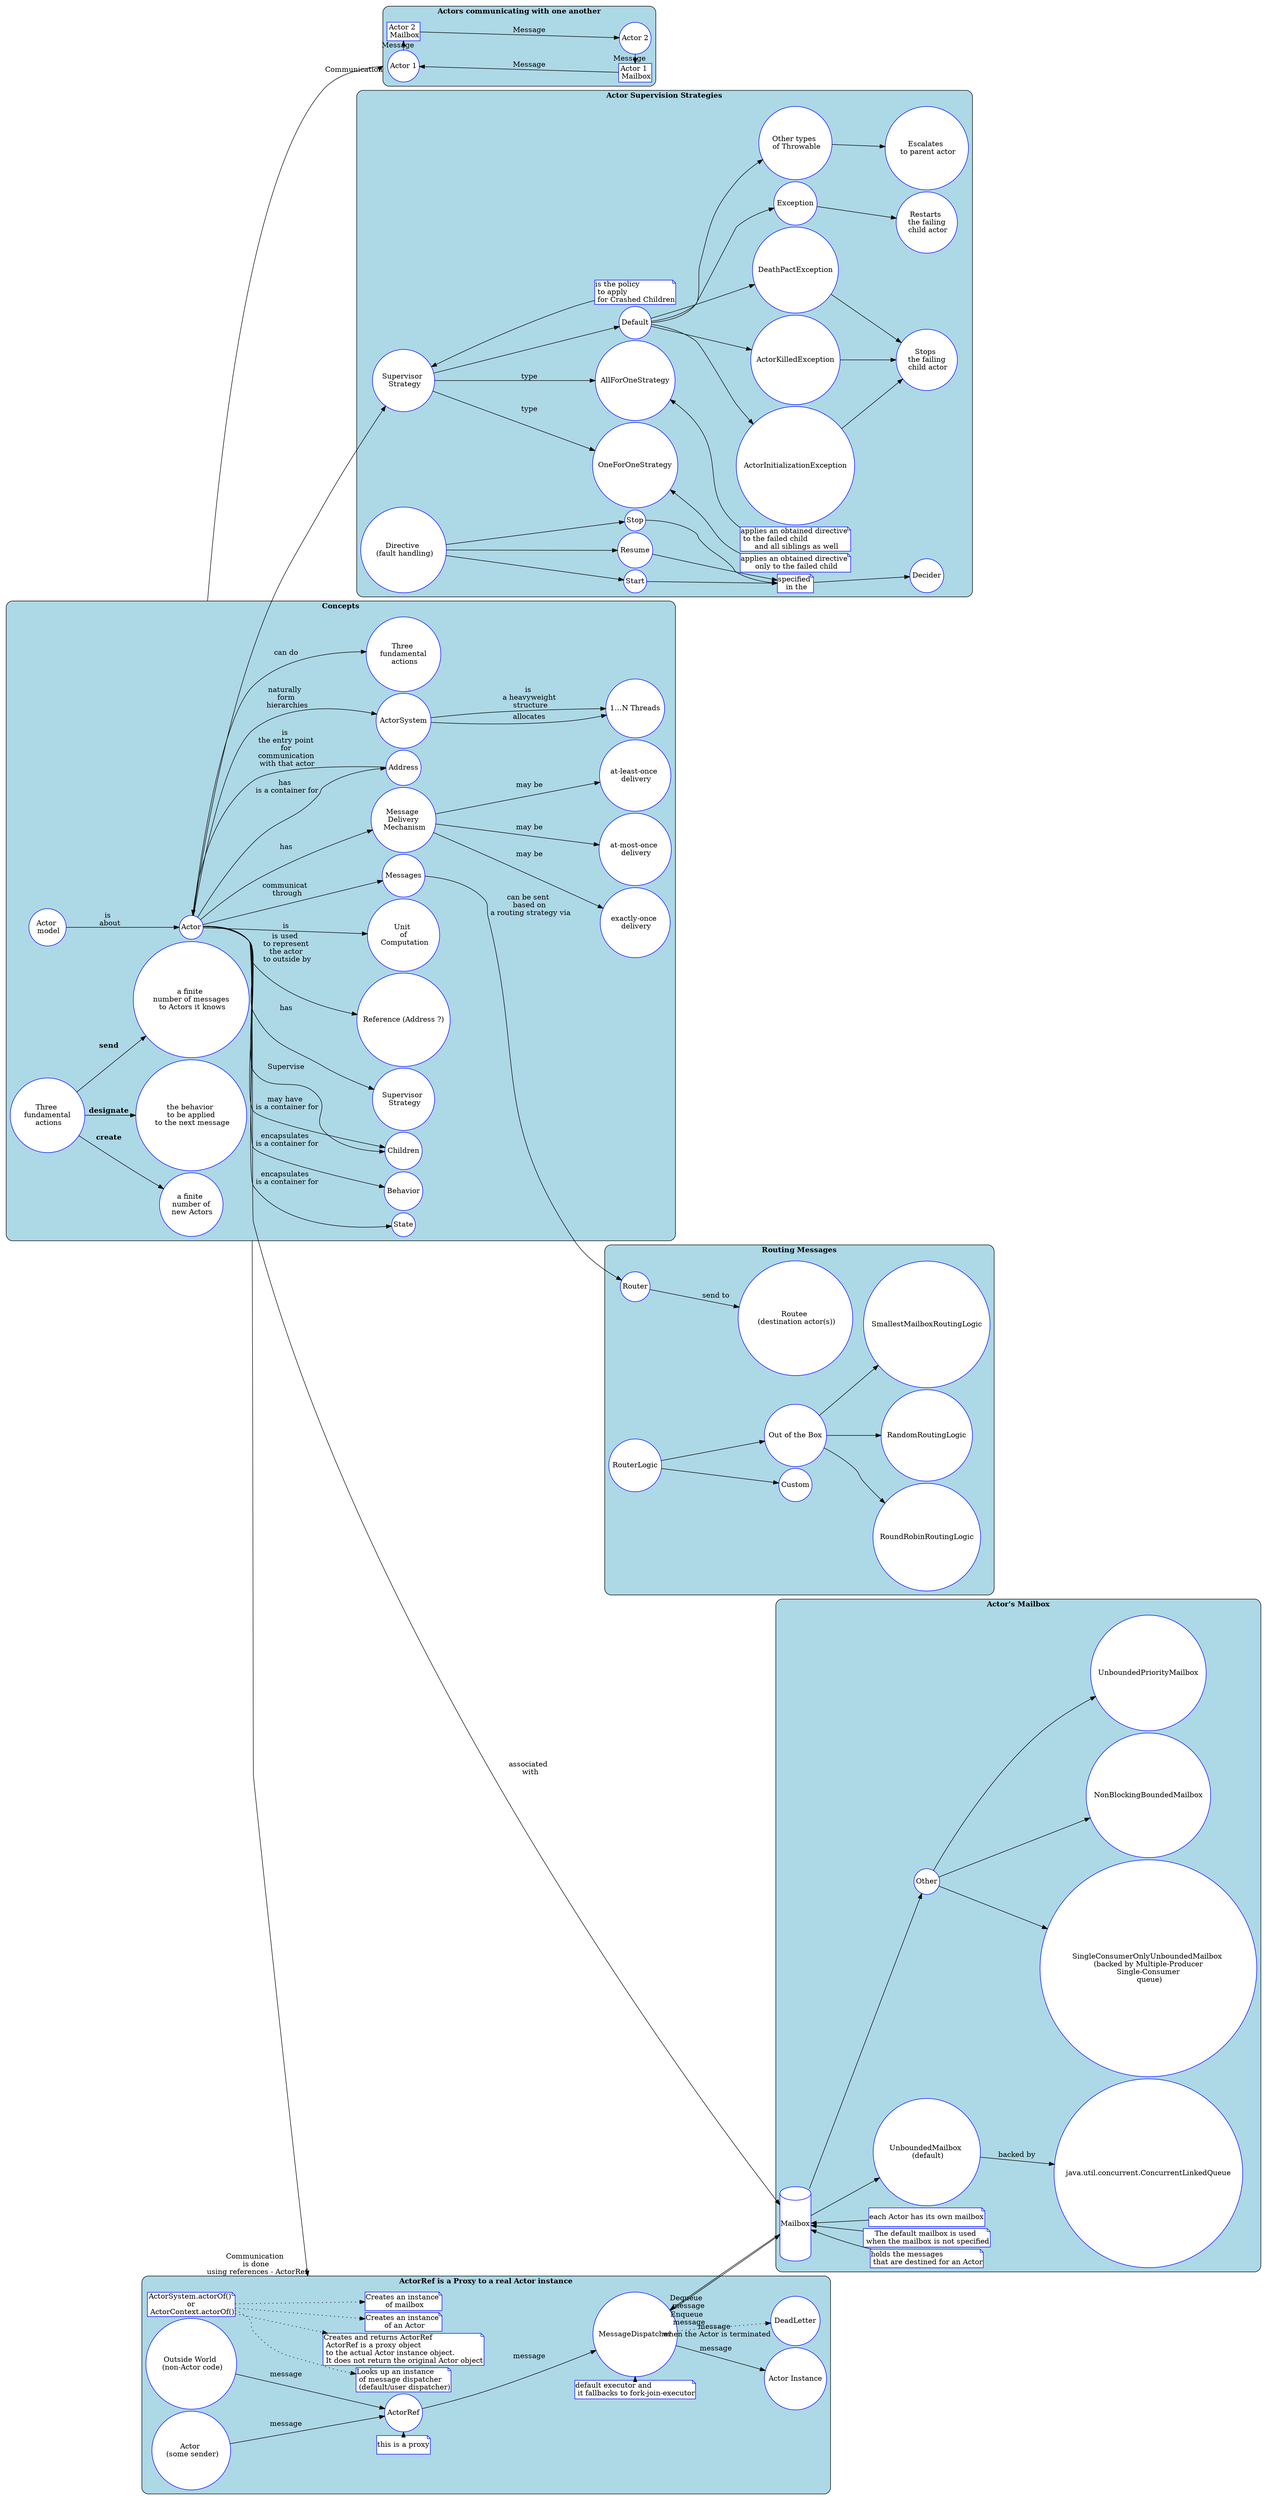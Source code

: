 digraph akka_actor {
	rankdir="LR"; compound=true; ranksep=0.05; nodesep=0.05;
	node [shape=circle style=filled fillcolor=white color=blue margin=0.01];

	subgraph cluster_actor_model {
		label=<<B>Concepts</B>>; style=rounded; bgcolor=lightblue;
		
		"Actor \n model" -> Actor [label="is \n about"];
		Actor -> "State" [label="encapsulates \n is a container for"];
		Actor -> "Behavior" [label="encapsulates \n is a container for"];
		Actor -> "Children" [label="may have \n is a container for"];
		Actor -> "Supervisor \n Strategy" [label="has"];
		Actor -> "Reference (Address ?)" [label="is used \n to represent \n the actor \n to outside by"];
		Actor -> Address [label="has \n is a container for"];
		Actor -> "Unit \n of \n Computation" [label="is"];
		Actor -> "Messages" [label="communicat \n through"];
		Address -> Actor [label="is \n the entry point \n for \n communication \n with that actor"];
		Msg_Delivery [label="Message \n Delivery \n Mechanism"];
		Actor -> Msg_Delivery [label="has"];
		Msg_Delivery -> "at-most-once \n delivery" [label="may be"];
		Msg_Delivery -> "at-least-once \n delivery" [label="may be"];
		Msg_Delivery -> "exactly-once \n delivery" [label="may be"];
		Actor -> ActorSystem [label="naturally \n form \n hierarchies"];
		ActorSystem -> "1…N Threads" [label="is \n a heavyweight \n structure"];
		ActorSystem -> "1…N Threads" [label="allocates"];
		Actor -> "Three \n fundamental \n actions" [label="can do"];
		Actions [label="Three \n fundamental \n actions"];
		Actions -> "a finite \n number of messages \n to Actors it knows" [label=<<B>send</B>>]; 
		Actions -> "a finite \n number of \n new Actors" [label=<<B>create</B>>];
		Actions -> "the behavior \n to be applied \n to the next message" [label=<<B>designate</B>>];
	}

	subgraph cluster_mailbox {
	    label=<<B>Actor's Mailbox</B>>; style=rounded; bgcolor=lightblue;
	    Mailbox [shape=cylinder width=.03 height=2 ]
        Actor -> Mailbox [label="associated \n with"];
	    note_mb_1 [label="holds the messages \l that are destined for an Actor" shape=note];
	    note_mb_2 [label="The default mailbox is used \n when the mailbox is not specified" shape=note];
	    note_mb_3 [label="each Actor has its own mailbox" shape=note];
	    Mailbox -> {
	        note_mb_1;
	        note_mb_2;
	        note_mb_3;
	    } [dir=back];
	    Default_MB [label="UnboundedMailbox \n (default)"];
	    Mailbox -> Default_MB;
	    Default_MB -> "java.util.concurrent.ConcurrentLinkedQueue" [label="backed by"];
	    Mailbox -> Other;
	    Other -> {
	        "SingleConsumerOnlyUnboundedMailbox \n (backed by Multiple-Producer \n Single-Consumer \n queue)";
	        NonBlockingBoundedMailbox; UnboundedPriorityMailbox;
	    }
	}

    Actor -> actor_1 [headlabel="Communication" ltail=cluster_actor_model lhead=cluster_actor_communication];
	subgraph cluster_actor_communication {
		label=<<B>Actors communicating with one another</B>>; style=rounded; bgcolor=lightblue;
        actor_1 [label="Actor 1"];
        actor_2 [label="Actor 2"];
        actor_1_mb [shape=box label="Actor 1 \n Mailbox"];
        actor_2_mb [shape=box label="Actor 2 \n Mailbox"];

        actor_1_mb -> actor_1 [label="Message"];
        { rank=same actor_1 -> actor_2_mb [label="Message"] };
        actor_2_mb -> actor_2 [label="Message"];
        { rank=same actor_2 -> actor_1_mb [label="Message"] };
	}

    Actor -> ActorRef [headlabel="Communication \n is done \n using references - ActorRef" ltail=cluster_actor_model lhead=cluster_actor_ref];
    subgraph cluster_actor_ref {
        label=<<B>ActorRef is a Proxy to a real Actor instance</B>>; style=rounded; bgcolor=lightblue;
        note_create_actor [label="Creates an instance \l of an Actor" shape=note];
        note_create_mailbox [label="Creates an instance \l of mailbox" shape=note];
        note_looksup_msgdispatcher [label="Looks up an instance \l of message dispatcher \l (default/user dispatcher)" shape=note];
        note_returns_actorref [label="Creates and returns ActorRef \l ActorRef is a proxy object \l to the actual Actor instance object. \l It does not return the original Actor object" shape=note];
        note_proxy [label="this is a proxy" shape=note];
        note_actor_system_actorof [label="ActorSystem.actorOf() \n or \n ActorContext.actorOf()" shape=note];
        note_actor_system_actorof -> {
            note_create_actor; note_create_mailbox; note_looksup_msgdispatcher; note_returns_actorref;
        } [style=dotted]; {rank=same; note_create_actor; note_create_mailbox; note_looksup_msgdispatcher; note_returns_actorref}
        Outside [label="Outside World \n (non-Actor code)"];
        Outside -> ActorRef [label="message"];
        "Actor \n (some sender)" -> ActorRef [label="message"];
        ActorRef -> MessageDispatcher [label="message"];
        MessageDispatcher -> Mailbox [taillabel="Enqueue \n message"];
        MessageDispatcher -> Mailbox [taillabel="Dequeue \n message" dir=back];
        MessageDispatcher -> "Actor Instance" [label="message"];
        note_messagedispatcher [label="default executor and \l it fallbacks to fork-join-executor" shape=note];
        note_messagedispatcher -> MessageDispatcher [style=dotted]; {rank=same; note_messagedispatcher; MessageDispatcher};
        note_proxy -> ActorRef [style=dotted]; {rank=same; ActorRef; note_proxy}
        MessageDispatcher -> DeadLetter [headlabel="message \n when the Actor is terminated" style=dotted];
    }

	subgraph cluster_supervision {
		label=<<B>Actor Supervision Strategies</B>>; style=rounded; bgcolor=lightblue;
		Actor -> "Children" [label="Supervise"];
		Supervisor [label="Supervisor \n Strategy"];

		Actor -> Supervisor;

		Supervisor -> Default;
		Default -> "ActorInitializationException" -> "Stops \n the failing \n child actor";
		Default -> "ActorKilledException" -> "Stops \n the failing \n child actor";
		Default -> "DeathPactException" -> "Stops \n the failing \n child actor";
		Default -> "Exception" -> "Restarts \n the failing \n child actor";
		Default -> "Other types \n of Throwable" -> "Escalates \n to parent actor";

        note_crashed [label="is the policy \l to apply \l for Crashed Children" shape=note];
		Supervisor -> note_crashed [dir=back];
		Supervisor -> {
		    OneForOneStrategy;
		    AllForOneStrategy;
		} [label="type"]
		note_strategy_1 [label="applies an obtained directive \l only to the failed child" shape=note];
		OneForOneStrategy -> note_strategy_1 [dir=back];
		note_strategy_2 [label="applies an obtained directive \l to the failed child \l and all siblings as well" shape=note dir=back];
		AllForOneStrategy -> note_strategy_2 [dir=back];

		Directive [label="Directive \n (fault handling)"];
		Directive -> {
		    Stop;
		    Start;
		    Resume;
		}
		spec_note [shape=note label="specified \n in the"];
		Stop -> spec_note;
		Start -> spec_note;
		Resume -> spec_note;
		spec_note -> Decider;
	}

	subgraph cluster_routing {
        label=<<B>Routing Messages</B>>; style=rounded; bgcolor=lightblue;
	    Routee [label="Routee \n (destination actor(s))"];
	    Messages -> Router [label="can be sent \n based on \n a routing strategy via"];
	    Router -> Routee [label="send to"];
	    RouterLogic -> {
	        Custom; in_lib [label="Out of the Box"];
        }
        in_lib -> { RoundRobinRoutingLogic; RandomRoutingLogic; SmallestMailboxRoutingLogic }
	}

}

